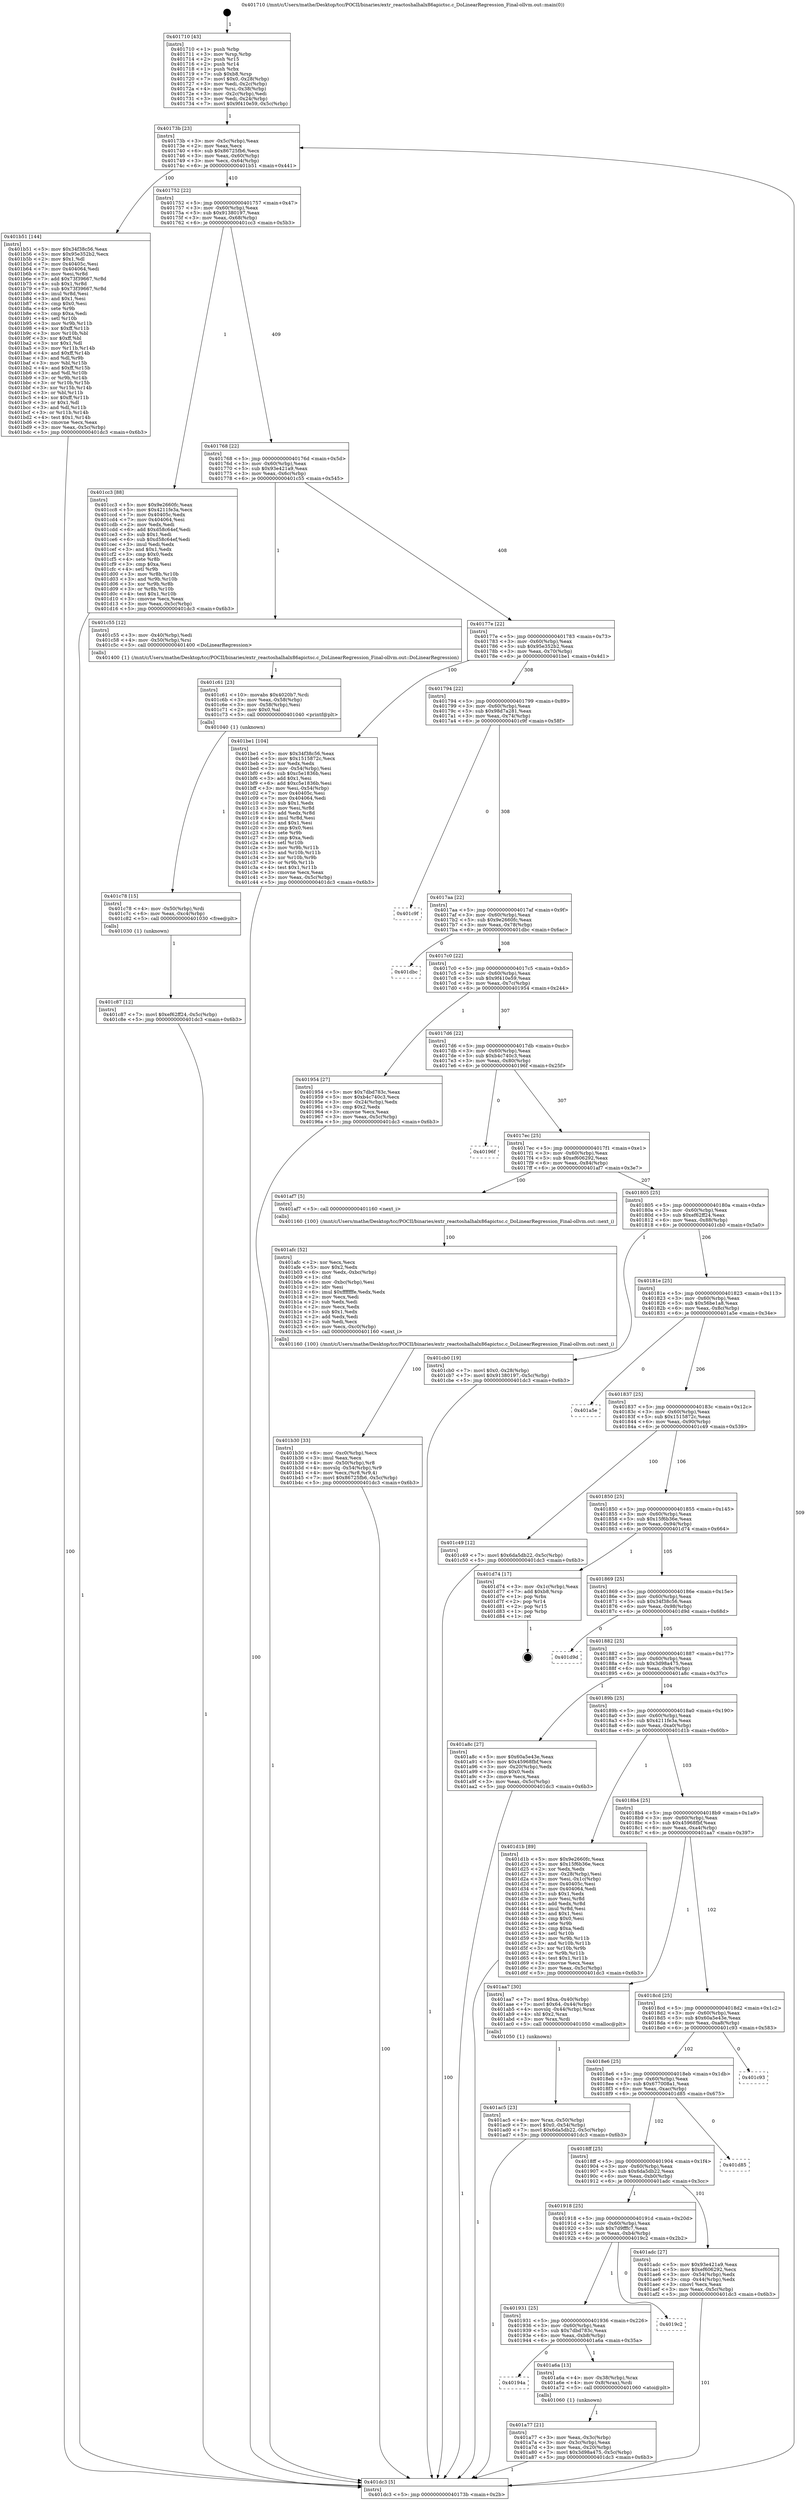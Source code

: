 digraph "0x401710" {
  label = "0x401710 (/mnt/c/Users/mathe/Desktop/tcc/POCII/binaries/extr_reactoshalhalx86apictsc.c_DoLinearRegression_Final-ollvm.out::main(0))"
  labelloc = "t"
  node[shape=record]

  Entry [label="",width=0.3,height=0.3,shape=circle,fillcolor=black,style=filled]
  "0x40173b" [label="{
     0x40173b [23]\l
     | [instrs]\l
     &nbsp;&nbsp;0x40173b \<+3\>: mov -0x5c(%rbp),%eax\l
     &nbsp;&nbsp;0x40173e \<+2\>: mov %eax,%ecx\l
     &nbsp;&nbsp;0x401740 \<+6\>: sub $0x86725fb6,%ecx\l
     &nbsp;&nbsp;0x401746 \<+3\>: mov %eax,-0x60(%rbp)\l
     &nbsp;&nbsp;0x401749 \<+3\>: mov %ecx,-0x64(%rbp)\l
     &nbsp;&nbsp;0x40174c \<+6\>: je 0000000000401b51 \<main+0x441\>\l
  }"]
  "0x401b51" [label="{
     0x401b51 [144]\l
     | [instrs]\l
     &nbsp;&nbsp;0x401b51 \<+5\>: mov $0x34f38c56,%eax\l
     &nbsp;&nbsp;0x401b56 \<+5\>: mov $0x95e352b2,%ecx\l
     &nbsp;&nbsp;0x401b5b \<+2\>: mov $0x1,%dl\l
     &nbsp;&nbsp;0x401b5d \<+7\>: mov 0x40405c,%esi\l
     &nbsp;&nbsp;0x401b64 \<+7\>: mov 0x404064,%edi\l
     &nbsp;&nbsp;0x401b6b \<+3\>: mov %esi,%r8d\l
     &nbsp;&nbsp;0x401b6e \<+7\>: add $0x73f39667,%r8d\l
     &nbsp;&nbsp;0x401b75 \<+4\>: sub $0x1,%r8d\l
     &nbsp;&nbsp;0x401b79 \<+7\>: sub $0x73f39667,%r8d\l
     &nbsp;&nbsp;0x401b80 \<+4\>: imul %r8d,%esi\l
     &nbsp;&nbsp;0x401b84 \<+3\>: and $0x1,%esi\l
     &nbsp;&nbsp;0x401b87 \<+3\>: cmp $0x0,%esi\l
     &nbsp;&nbsp;0x401b8a \<+4\>: sete %r9b\l
     &nbsp;&nbsp;0x401b8e \<+3\>: cmp $0xa,%edi\l
     &nbsp;&nbsp;0x401b91 \<+4\>: setl %r10b\l
     &nbsp;&nbsp;0x401b95 \<+3\>: mov %r9b,%r11b\l
     &nbsp;&nbsp;0x401b98 \<+4\>: xor $0xff,%r11b\l
     &nbsp;&nbsp;0x401b9c \<+3\>: mov %r10b,%bl\l
     &nbsp;&nbsp;0x401b9f \<+3\>: xor $0xff,%bl\l
     &nbsp;&nbsp;0x401ba2 \<+3\>: xor $0x1,%dl\l
     &nbsp;&nbsp;0x401ba5 \<+3\>: mov %r11b,%r14b\l
     &nbsp;&nbsp;0x401ba8 \<+4\>: and $0xff,%r14b\l
     &nbsp;&nbsp;0x401bac \<+3\>: and %dl,%r9b\l
     &nbsp;&nbsp;0x401baf \<+3\>: mov %bl,%r15b\l
     &nbsp;&nbsp;0x401bb2 \<+4\>: and $0xff,%r15b\l
     &nbsp;&nbsp;0x401bb6 \<+3\>: and %dl,%r10b\l
     &nbsp;&nbsp;0x401bb9 \<+3\>: or %r9b,%r14b\l
     &nbsp;&nbsp;0x401bbc \<+3\>: or %r10b,%r15b\l
     &nbsp;&nbsp;0x401bbf \<+3\>: xor %r15b,%r14b\l
     &nbsp;&nbsp;0x401bc2 \<+3\>: or %bl,%r11b\l
     &nbsp;&nbsp;0x401bc5 \<+4\>: xor $0xff,%r11b\l
     &nbsp;&nbsp;0x401bc9 \<+3\>: or $0x1,%dl\l
     &nbsp;&nbsp;0x401bcc \<+3\>: and %dl,%r11b\l
     &nbsp;&nbsp;0x401bcf \<+3\>: or %r11b,%r14b\l
     &nbsp;&nbsp;0x401bd2 \<+4\>: test $0x1,%r14b\l
     &nbsp;&nbsp;0x401bd6 \<+3\>: cmovne %ecx,%eax\l
     &nbsp;&nbsp;0x401bd9 \<+3\>: mov %eax,-0x5c(%rbp)\l
     &nbsp;&nbsp;0x401bdc \<+5\>: jmp 0000000000401dc3 \<main+0x6b3\>\l
  }"]
  "0x401752" [label="{
     0x401752 [22]\l
     | [instrs]\l
     &nbsp;&nbsp;0x401752 \<+5\>: jmp 0000000000401757 \<main+0x47\>\l
     &nbsp;&nbsp;0x401757 \<+3\>: mov -0x60(%rbp),%eax\l
     &nbsp;&nbsp;0x40175a \<+5\>: sub $0x91380197,%eax\l
     &nbsp;&nbsp;0x40175f \<+3\>: mov %eax,-0x68(%rbp)\l
     &nbsp;&nbsp;0x401762 \<+6\>: je 0000000000401cc3 \<main+0x5b3\>\l
  }"]
  Exit [label="",width=0.3,height=0.3,shape=circle,fillcolor=black,style=filled,peripheries=2]
  "0x401cc3" [label="{
     0x401cc3 [88]\l
     | [instrs]\l
     &nbsp;&nbsp;0x401cc3 \<+5\>: mov $0x9e2660fc,%eax\l
     &nbsp;&nbsp;0x401cc8 \<+5\>: mov $0x4211fe3a,%ecx\l
     &nbsp;&nbsp;0x401ccd \<+7\>: mov 0x40405c,%edx\l
     &nbsp;&nbsp;0x401cd4 \<+7\>: mov 0x404064,%esi\l
     &nbsp;&nbsp;0x401cdb \<+2\>: mov %edx,%edi\l
     &nbsp;&nbsp;0x401cdd \<+6\>: add $0xd58c64ef,%edi\l
     &nbsp;&nbsp;0x401ce3 \<+3\>: sub $0x1,%edi\l
     &nbsp;&nbsp;0x401ce6 \<+6\>: sub $0xd58c64ef,%edi\l
     &nbsp;&nbsp;0x401cec \<+3\>: imul %edi,%edx\l
     &nbsp;&nbsp;0x401cef \<+3\>: and $0x1,%edx\l
     &nbsp;&nbsp;0x401cf2 \<+3\>: cmp $0x0,%edx\l
     &nbsp;&nbsp;0x401cf5 \<+4\>: sete %r8b\l
     &nbsp;&nbsp;0x401cf9 \<+3\>: cmp $0xa,%esi\l
     &nbsp;&nbsp;0x401cfc \<+4\>: setl %r9b\l
     &nbsp;&nbsp;0x401d00 \<+3\>: mov %r8b,%r10b\l
     &nbsp;&nbsp;0x401d03 \<+3\>: and %r9b,%r10b\l
     &nbsp;&nbsp;0x401d06 \<+3\>: xor %r9b,%r8b\l
     &nbsp;&nbsp;0x401d09 \<+3\>: or %r8b,%r10b\l
     &nbsp;&nbsp;0x401d0c \<+4\>: test $0x1,%r10b\l
     &nbsp;&nbsp;0x401d10 \<+3\>: cmovne %ecx,%eax\l
     &nbsp;&nbsp;0x401d13 \<+3\>: mov %eax,-0x5c(%rbp)\l
     &nbsp;&nbsp;0x401d16 \<+5\>: jmp 0000000000401dc3 \<main+0x6b3\>\l
  }"]
  "0x401768" [label="{
     0x401768 [22]\l
     | [instrs]\l
     &nbsp;&nbsp;0x401768 \<+5\>: jmp 000000000040176d \<main+0x5d\>\l
     &nbsp;&nbsp;0x40176d \<+3\>: mov -0x60(%rbp),%eax\l
     &nbsp;&nbsp;0x401770 \<+5\>: sub $0x93e421a9,%eax\l
     &nbsp;&nbsp;0x401775 \<+3\>: mov %eax,-0x6c(%rbp)\l
     &nbsp;&nbsp;0x401778 \<+6\>: je 0000000000401c55 \<main+0x545\>\l
  }"]
  "0x401c87" [label="{
     0x401c87 [12]\l
     | [instrs]\l
     &nbsp;&nbsp;0x401c87 \<+7\>: movl $0xef62ff24,-0x5c(%rbp)\l
     &nbsp;&nbsp;0x401c8e \<+5\>: jmp 0000000000401dc3 \<main+0x6b3\>\l
  }"]
  "0x401c55" [label="{
     0x401c55 [12]\l
     | [instrs]\l
     &nbsp;&nbsp;0x401c55 \<+3\>: mov -0x40(%rbp),%edi\l
     &nbsp;&nbsp;0x401c58 \<+4\>: mov -0x50(%rbp),%rsi\l
     &nbsp;&nbsp;0x401c5c \<+5\>: call 0000000000401400 \<DoLinearRegression\>\l
     | [calls]\l
     &nbsp;&nbsp;0x401400 \{1\} (/mnt/c/Users/mathe/Desktop/tcc/POCII/binaries/extr_reactoshalhalx86apictsc.c_DoLinearRegression_Final-ollvm.out::DoLinearRegression)\l
  }"]
  "0x40177e" [label="{
     0x40177e [22]\l
     | [instrs]\l
     &nbsp;&nbsp;0x40177e \<+5\>: jmp 0000000000401783 \<main+0x73\>\l
     &nbsp;&nbsp;0x401783 \<+3\>: mov -0x60(%rbp),%eax\l
     &nbsp;&nbsp;0x401786 \<+5\>: sub $0x95e352b2,%eax\l
     &nbsp;&nbsp;0x40178b \<+3\>: mov %eax,-0x70(%rbp)\l
     &nbsp;&nbsp;0x40178e \<+6\>: je 0000000000401be1 \<main+0x4d1\>\l
  }"]
  "0x401c78" [label="{
     0x401c78 [15]\l
     | [instrs]\l
     &nbsp;&nbsp;0x401c78 \<+4\>: mov -0x50(%rbp),%rdi\l
     &nbsp;&nbsp;0x401c7c \<+6\>: mov %eax,-0xc4(%rbp)\l
     &nbsp;&nbsp;0x401c82 \<+5\>: call 0000000000401030 \<free@plt\>\l
     | [calls]\l
     &nbsp;&nbsp;0x401030 \{1\} (unknown)\l
  }"]
  "0x401be1" [label="{
     0x401be1 [104]\l
     | [instrs]\l
     &nbsp;&nbsp;0x401be1 \<+5\>: mov $0x34f38c56,%eax\l
     &nbsp;&nbsp;0x401be6 \<+5\>: mov $0x1515872c,%ecx\l
     &nbsp;&nbsp;0x401beb \<+2\>: xor %edx,%edx\l
     &nbsp;&nbsp;0x401bed \<+3\>: mov -0x54(%rbp),%esi\l
     &nbsp;&nbsp;0x401bf0 \<+6\>: sub $0xc5e1836b,%esi\l
     &nbsp;&nbsp;0x401bf6 \<+3\>: add $0x1,%esi\l
     &nbsp;&nbsp;0x401bf9 \<+6\>: add $0xc5e1836b,%esi\l
     &nbsp;&nbsp;0x401bff \<+3\>: mov %esi,-0x54(%rbp)\l
     &nbsp;&nbsp;0x401c02 \<+7\>: mov 0x40405c,%esi\l
     &nbsp;&nbsp;0x401c09 \<+7\>: mov 0x404064,%edi\l
     &nbsp;&nbsp;0x401c10 \<+3\>: sub $0x1,%edx\l
     &nbsp;&nbsp;0x401c13 \<+3\>: mov %esi,%r8d\l
     &nbsp;&nbsp;0x401c16 \<+3\>: add %edx,%r8d\l
     &nbsp;&nbsp;0x401c19 \<+4\>: imul %r8d,%esi\l
     &nbsp;&nbsp;0x401c1d \<+3\>: and $0x1,%esi\l
     &nbsp;&nbsp;0x401c20 \<+3\>: cmp $0x0,%esi\l
     &nbsp;&nbsp;0x401c23 \<+4\>: sete %r9b\l
     &nbsp;&nbsp;0x401c27 \<+3\>: cmp $0xa,%edi\l
     &nbsp;&nbsp;0x401c2a \<+4\>: setl %r10b\l
     &nbsp;&nbsp;0x401c2e \<+3\>: mov %r9b,%r11b\l
     &nbsp;&nbsp;0x401c31 \<+3\>: and %r10b,%r11b\l
     &nbsp;&nbsp;0x401c34 \<+3\>: xor %r10b,%r9b\l
     &nbsp;&nbsp;0x401c37 \<+3\>: or %r9b,%r11b\l
     &nbsp;&nbsp;0x401c3a \<+4\>: test $0x1,%r11b\l
     &nbsp;&nbsp;0x401c3e \<+3\>: cmovne %ecx,%eax\l
     &nbsp;&nbsp;0x401c41 \<+3\>: mov %eax,-0x5c(%rbp)\l
     &nbsp;&nbsp;0x401c44 \<+5\>: jmp 0000000000401dc3 \<main+0x6b3\>\l
  }"]
  "0x401794" [label="{
     0x401794 [22]\l
     | [instrs]\l
     &nbsp;&nbsp;0x401794 \<+5\>: jmp 0000000000401799 \<main+0x89\>\l
     &nbsp;&nbsp;0x401799 \<+3\>: mov -0x60(%rbp),%eax\l
     &nbsp;&nbsp;0x40179c \<+5\>: sub $0x98d7a281,%eax\l
     &nbsp;&nbsp;0x4017a1 \<+3\>: mov %eax,-0x74(%rbp)\l
     &nbsp;&nbsp;0x4017a4 \<+6\>: je 0000000000401c9f \<main+0x58f\>\l
  }"]
  "0x401c61" [label="{
     0x401c61 [23]\l
     | [instrs]\l
     &nbsp;&nbsp;0x401c61 \<+10\>: movabs $0x4020b7,%rdi\l
     &nbsp;&nbsp;0x401c6b \<+3\>: mov %eax,-0x58(%rbp)\l
     &nbsp;&nbsp;0x401c6e \<+3\>: mov -0x58(%rbp),%esi\l
     &nbsp;&nbsp;0x401c71 \<+2\>: mov $0x0,%al\l
     &nbsp;&nbsp;0x401c73 \<+5\>: call 0000000000401040 \<printf@plt\>\l
     | [calls]\l
     &nbsp;&nbsp;0x401040 \{1\} (unknown)\l
  }"]
  "0x401c9f" [label="{
     0x401c9f\l
  }", style=dashed]
  "0x4017aa" [label="{
     0x4017aa [22]\l
     | [instrs]\l
     &nbsp;&nbsp;0x4017aa \<+5\>: jmp 00000000004017af \<main+0x9f\>\l
     &nbsp;&nbsp;0x4017af \<+3\>: mov -0x60(%rbp),%eax\l
     &nbsp;&nbsp;0x4017b2 \<+5\>: sub $0x9e2660fc,%eax\l
     &nbsp;&nbsp;0x4017b7 \<+3\>: mov %eax,-0x78(%rbp)\l
     &nbsp;&nbsp;0x4017ba \<+6\>: je 0000000000401dbc \<main+0x6ac\>\l
  }"]
  "0x401b30" [label="{
     0x401b30 [33]\l
     | [instrs]\l
     &nbsp;&nbsp;0x401b30 \<+6\>: mov -0xc0(%rbp),%ecx\l
     &nbsp;&nbsp;0x401b36 \<+3\>: imul %eax,%ecx\l
     &nbsp;&nbsp;0x401b39 \<+4\>: mov -0x50(%rbp),%r8\l
     &nbsp;&nbsp;0x401b3d \<+4\>: movslq -0x54(%rbp),%r9\l
     &nbsp;&nbsp;0x401b41 \<+4\>: mov %ecx,(%r8,%r9,4)\l
     &nbsp;&nbsp;0x401b45 \<+7\>: movl $0x86725fb6,-0x5c(%rbp)\l
     &nbsp;&nbsp;0x401b4c \<+5\>: jmp 0000000000401dc3 \<main+0x6b3\>\l
  }"]
  "0x401dbc" [label="{
     0x401dbc\l
  }", style=dashed]
  "0x4017c0" [label="{
     0x4017c0 [22]\l
     | [instrs]\l
     &nbsp;&nbsp;0x4017c0 \<+5\>: jmp 00000000004017c5 \<main+0xb5\>\l
     &nbsp;&nbsp;0x4017c5 \<+3\>: mov -0x60(%rbp),%eax\l
     &nbsp;&nbsp;0x4017c8 \<+5\>: sub $0x9f410e59,%eax\l
     &nbsp;&nbsp;0x4017cd \<+3\>: mov %eax,-0x7c(%rbp)\l
     &nbsp;&nbsp;0x4017d0 \<+6\>: je 0000000000401954 \<main+0x244\>\l
  }"]
  "0x401afc" [label="{
     0x401afc [52]\l
     | [instrs]\l
     &nbsp;&nbsp;0x401afc \<+2\>: xor %ecx,%ecx\l
     &nbsp;&nbsp;0x401afe \<+5\>: mov $0x2,%edx\l
     &nbsp;&nbsp;0x401b03 \<+6\>: mov %edx,-0xbc(%rbp)\l
     &nbsp;&nbsp;0x401b09 \<+1\>: cltd\l
     &nbsp;&nbsp;0x401b0a \<+6\>: mov -0xbc(%rbp),%esi\l
     &nbsp;&nbsp;0x401b10 \<+2\>: idiv %esi\l
     &nbsp;&nbsp;0x401b12 \<+6\>: imul $0xfffffffe,%edx,%edx\l
     &nbsp;&nbsp;0x401b18 \<+2\>: mov %ecx,%edi\l
     &nbsp;&nbsp;0x401b1a \<+2\>: sub %edx,%edi\l
     &nbsp;&nbsp;0x401b1c \<+2\>: mov %ecx,%edx\l
     &nbsp;&nbsp;0x401b1e \<+3\>: sub $0x1,%edx\l
     &nbsp;&nbsp;0x401b21 \<+2\>: add %edx,%edi\l
     &nbsp;&nbsp;0x401b23 \<+2\>: sub %edi,%ecx\l
     &nbsp;&nbsp;0x401b25 \<+6\>: mov %ecx,-0xc0(%rbp)\l
     &nbsp;&nbsp;0x401b2b \<+5\>: call 0000000000401160 \<next_i\>\l
     | [calls]\l
     &nbsp;&nbsp;0x401160 \{100\} (/mnt/c/Users/mathe/Desktop/tcc/POCII/binaries/extr_reactoshalhalx86apictsc.c_DoLinearRegression_Final-ollvm.out::next_i)\l
  }"]
  "0x401954" [label="{
     0x401954 [27]\l
     | [instrs]\l
     &nbsp;&nbsp;0x401954 \<+5\>: mov $0x7dbd783c,%eax\l
     &nbsp;&nbsp;0x401959 \<+5\>: mov $0xb4c740c3,%ecx\l
     &nbsp;&nbsp;0x40195e \<+3\>: mov -0x24(%rbp),%edx\l
     &nbsp;&nbsp;0x401961 \<+3\>: cmp $0x2,%edx\l
     &nbsp;&nbsp;0x401964 \<+3\>: cmovne %ecx,%eax\l
     &nbsp;&nbsp;0x401967 \<+3\>: mov %eax,-0x5c(%rbp)\l
     &nbsp;&nbsp;0x40196a \<+5\>: jmp 0000000000401dc3 \<main+0x6b3\>\l
  }"]
  "0x4017d6" [label="{
     0x4017d6 [22]\l
     | [instrs]\l
     &nbsp;&nbsp;0x4017d6 \<+5\>: jmp 00000000004017db \<main+0xcb\>\l
     &nbsp;&nbsp;0x4017db \<+3\>: mov -0x60(%rbp),%eax\l
     &nbsp;&nbsp;0x4017de \<+5\>: sub $0xb4c740c3,%eax\l
     &nbsp;&nbsp;0x4017e3 \<+3\>: mov %eax,-0x80(%rbp)\l
     &nbsp;&nbsp;0x4017e6 \<+6\>: je 000000000040196f \<main+0x25f\>\l
  }"]
  "0x401dc3" [label="{
     0x401dc3 [5]\l
     | [instrs]\l
     &nbsp;&nbsp;0x401dc3 \<+5\>: jmp 000000000040173b \<main+0x2b\>\l
  }"]
  "0x401710" [label="{
     0x401710 [43]\l
     | [instrs]\l
     &nbsp;&nbsp;0x401710 \<+1\>: push %rbp\l
     &nbsp;&nbsp;0x401711 \<+3\>: mov %rsp,%rbp\l
     &nbsp;&nbsp;0x401714 \<+2\>: push %r15\l
     &nbsp;&nbsp;0x401716 \<+2\>: push %r14\l
     &nbsp;&nbsp;0x401718 \<+1\>: push %rbx\l
     &nbsp;&nbsp;0x401719 \<+7\>: sub $0xb8,%rsp\l
     &nbsp;&nbsp;0x401720 \<+7\>: movl $0x0,-0x28(%rbp)\l
     &nbsp;&nbsp;0x401727 \<+3\>: mov %edi,-0x2c(%rbp)\l
     &nbsp;&nbsp;0x40172a \<+4\>: mov %rsi,-0x38(%rbp)\l
     &nbsp;&nbsp;0x40172e \<+3\>: mov -0x2c(%rbp),%edi\l
     &nbsp;&nbsp;0x401731 \<+3\>: mov %edi,-0x24(%rbp)\l
     &nbsp;&nbsp;0x401734 \<+7\>: movl $0x9f410e59,-0x5c(%rbp)\l
  }"]
  "0x401ac5" [label="{
     0x401ac5 [23]\l
     | [instrs]\l
     &nbsp;&nbsp;0x401ac5 \<+4\>: mov %rax,-0x50(%rbp)\l
     &nbsp;&nbsp;0x401ac9 \<+7\>: movl $0x0,-0x54(%rbp)\l
     &nbsp;&nbsp;0x401ad0 \<+7\>: movl $0x6da5db22,-0x5c(%rbp)\l
     &nbsp;&nbsp;0x401ad7 \<+5\>: jmp 0000000000401dc3 \<main+0x6b3\>\l
  }"]
  "0x40196f" [label="{
     0x40196f\l
  }", style=dashed]
  "0x4017ec" [label="{
     0x4017ec [25]\l
     | [instrs]\l
     &nbsp;&nbsp;0x4017ec \<+5\>: jmp 00000000004017f1 \<main+0xe1\>\l
     &nbsp;&nbsp;0x4017f1 \<+3\>: mov -0x60(%rbp),%eax\l
     &nbsp;&nbsp;0x4017f4 \<+5\>: sub $0xef606292,%eax\l
     &nbsp;&nbsp;0x4017f9 \<+6\>: mov %eax,-0x84(%rbp)\l
     &nbsp;&nbsp;0x4017ff \<+6\>: je 0000000000401af7 \<main+0x3e7\>\l
  }"]
  "0x401a77" [label="{
     0x401a77 [21]\l
     | [instrs]\l
     &nbsp;&nbsp;0x401a77 \<+3\>: mov %eax,-0x3c(%rbp)\l
     &nbsp;&nbsp;0x401a7a \<+3\>: mov -0x3c(%rbp),%eax\l
     &nbsp;&nbsp;0x401a7d \<+3\>: mov %eax,-0x20(%rbp)\l
     &nbsp;&nbsp;0x401a80 \<+7\>: movl $0x3d98a475,-0x5c(%rbp)\l
     &nbsp;&nbsp;0x401a87 \<+5\>: jmp 0000000000401dc3 \<main+0x6b3\>\l
  }"]
  "0x401af7" [label="{
     0x401af7 [5]\l
     | [instrs]\l
     &nbsp;&nbsp;0x401af7 \<+5\>: call 0000000000401160 \<next_i\>\l
     | [calls]\l
     &nbsp;&nbsp;0x401160 \{100\} (/mnt/c/Users/mathe/Desktop/tcc/POCII/binaries/extr_reactoshalhalx86apictsc.c_DoLinearRegression_Final-ollvm.out::next_i)\l
  }"]
  "0x401805" [label="{
     0x401805 [25]\l
     | [instrs]\l
     &nbsp;&nbsp;0x401805 \<+5\>: jmp 000000000040180a \<main+0xfa\>\l
     &nbsp;&nbsp;0x40180a \<+3\>: mov -0x60(%rbp),%eax\l
     &nbsp;&nbsp;0x40180d \<+5\>: sub $0xef62ff24,%eax\l
     &nbsp;&nbsp;0x401812 \<+6\>: mov %eax,-0x88(%rbp)\l
     &nbsp;&nbsp;0x401818 \<+6\>: je 0000000000401cb0 \<main+0x5a0\>\l
  }"]
  "0x40194a" [label="{
     0x40194a\l
  }", style=dashed]
  "0x401cb0" [label="{
     0x401cb0 [19]\l
     | [instrs]\l
     &nbsp;&nbsp;0x401cb0 \<+7\>: movl $0x0,-0x28(%rbp)\l
     &nbsp;&nbsp;0x401cb7 \<+7\>: movl $0x91380197,-0x5c(%rbp)\l
     &nbsp;&nbsp;0x401cbe \<+5\>: jmp 0000000000401dc3 \<main+0x6b3\>\l
  }"]
  "0x40181e" [label="{
     0x40181e [25]\l
     | [instrs]\l
     &nbsp;&nbsp;0x40181e \<+5\>: jmp 0000000000401823 \<main+0x113\>\l
     &nbsp;&nbsp;0x401823 \<+3\>: mov -0x60(%rbp),%eax\l
     &nbsp;&nbsp;0x401826 \<+5\>: sub $0x56be1a8,%eax\l
     &nbsp;&nbsp;0x40182b \<+6\>: mov %eax,-0x8c(%rbp)\l
     &nbsp;&nbsp;0x401831 \<+6\>: je 0000000000401a5e \<main+0x34e\>\l
  }"]
  "0x401a6a" [label="{
     0x401a6a [13]\l
     | [instrs]\l
     &nbsp;&nbsp;0x401a6a \<+4\>: mov -0x38(%rbp),%rax\l
     &nbsp;&nbsp;0x401a6e \<+4\>: mov 0x8(%rax),%rdi\l
     &nbsp;&nbsp;0x401a72 \<+5\>: call 0000000000401060 \<atoi@plt\>\l
     | [calls]\l
     &nbsp;&nbsp;0x401060 \{1\} (unknown)\l
  }"]
  "0x401a5e" [label="{
     0x401a5e\l
  }", style=dashed]
  "0x401837" [label="{
     0x401837 [25]\l
     | [instrs]\l
     &nbsp;&nbsp;0x401837 \<+5\>: jmp 000000000040183c \<main+0x12c\>\l
     &nbsp;&nbsp;0x40183c \<+3\>: mov -0x60(%rbp),%eax\l
     &nbsp;&nbsp;0x40183f \<+5\>: sub $0x1515872c,%eax\l
     &nbsp;&nbsp;0x401844 \<+6\>: mov %eax,-0x90(%rbp)\l
     &nbsp;&nbsp;0x40184a \<+6\>: je 0000000000401c49 \<main+0x539\>\l
  }"]
  "0x401931" [label="{
     0x401931 [25]\l
     | [instrs]\l
     &nbsp;&nbsp;0x401931 \<+5\>: jmp 0000000000401936 \<main+0x226\>\l
     &nbsp;&nbsp;0x401936 \<+3\>: mov -0x60(%rbp),%eax\l
     &nbsp;&nbsp;0x401939 \<+5\>: sub $0x7dbd783c,%eax\l
     &nbsp;&nbsp;0x40193e \<+6\>: mov %eax,-0xb8(%rbp)\l
     &nbsp;&nbsp;0x401944 \<+6\>: je 0000000000401a6a \<main+0x35a\>\l
  }"]
  "0x401c49" [label="{
     0x401c49 [12]\l
     | [instrs]\l
     &nbsp;&nbsp;0x401c49 \<+7\>: movl $0x6da5db22,-0x5c(%rbp)\l
     &nbsp;&nbsp;0x401c50 \<+5\>: jmp 0000000000401dc3 \<main+0x6b3\>\l
  }"]
  "0x401850" [label="{
     0x401850 [25]\l
     | [instrs]\l
     &nbsp;&nbsp;0x401850 \<+5\>: jmp 0000000000401855 \<main+0x145\>\l
     &nbsp;&nbsp;0x401855 \<+3\>: mov -0x60(%rbp),%eax\l
     &nbsp;&nbsp;0x401858 \<+5\>: sub $0x15f6b36e,%eax\l
     &nbsp;&nbsp;0x40185d \<+6\>: mov %eax,-0x94(%rbp)\l
     &nbsp;&nbsp;0x401863 \<+6\>: je 0000000000401d74 \<main+0x664\>\l
  }"]
  "0x4019c2" [label="{
     0x4019c2\l
  }", style=dashed]
  "0x401d74" [label="{
     0x401d74 [17]\l
     | [instrs]\l
     &nbsp;&nbsp;0x401d74 \<+3\>: mov -0x1c(%rbp),%eax\l
     &nbsp;&nbsp;0x401d77 \<+7\>: add $0xb8,%rsp\l
     &nbsp;&nbsp;0x401d7e \<+1\>: pop %rbx\l
     &nbsp;&nbsp;0x401d7f \<+2\>: pop %r14\l
     &nbsp;&nbsp;0x401d81 \<+2\>: pop %r15\l
     &nbsp;&nbsp;0x401d83 \<+1\>: pop %rbp\l
     &nbsp;&nbsp;0x401d84 \<+1\>: ret\l
  }"]
  "0x401869" [label="{
     0x401869 [25]\l
     | [instrs]\l
     &nbsp;&nbsp;0x401869 \<+5\>: jmp 000000000040186e \<main+0x15e\>\l
     &nbsp;&nbsp;0x40186e \<+3\>: mov -0x60(%rbp),%eax\l
     &nbsp;&nbsp;0x401871 \<+5\>: sub $0x34f38c56,%eax\l
     &nbsp;&nbsp;0x401876 \<+6\>: mov %eax,-0x98(%rbp)\l
     &nbsp;&nbsp;0x40187c \<+6\>: je 0000000000401d9d \<main+0x68d\>\l
  }"]
  "0x401918" [label="{
     0x401918 [25]\l
     | [instrs]\l
     &nbsp;&nbsp;0x401918 \<+5\>: jmp 000000000040191d \<main+0x20d\>\l
     &nbsp;&nbsp;0x40191d \<+3\>: mov -0x60(%rbp),%eax\l
     &nbsp;&nbsp;0x401920 \<+5\>: sub $0x7d9fffc7,%eax\l
     &nbsp;&nbsp;0x401925 \<+6\>: mov %eax,-0xb4(%rbp)\l
     &nbsp;&nbsp;0x40192b \<+6\>: je 00000000004019c2 \<main+0x2b2\>\l
  }"]
  "0x401d9d" [label="{
     0x401d9d\l
  }", style=dashed]
  "0x401882" [label="{
     0x401882 [25]\l
     | [instrs]\l
     &nbsp;&nbsp;0x401882 \<+5\>: jmp 0000000000401887 \<main+0x177\>\l
     &nbsp;&nbsp;0x401887 \<+3\>: mov -0x60(%rbp),%eax\l
     &nbsp;&nbsp;0x40188a \<+5\>: sub $0x3d98a475,%eax\l
     &nbsp;&nbsp;0x40188f \<+6\>: mov %eax,-0x9c(%rbp)\l
     &nbsp;&nbsp;0x401895 \<+6\>: je 0000000000401a8c \<main+0x37c\>\l
  }"]
  "0x401adc" [label="{
     0x401adc [27]\l
     | [instrs]\l
     &nbsp;&nbsp;0x401adc \<+5\>: mov $0x93e421a9,%eax\l
     &nbsp;&nbsp;0x401ae1 \<+5\>: mov $0xef606292,%ecx\l
     &nbsp;&nbsp;0x401ae6 \<+3\>: mov -0x54(%rbp),%edx\l
     &nbsp;&nbsp;0x401ae9 \<+3\>: cmp -0x44(%rbp),%edx\l
     &nbsp;&nbsp;0x401aec \<+3\>: cmovl %ecx,%eax\l
     &nbsp;&nbsp;0x401aef \<+3\>: mov %eax,-0x5c(%rbp)\l
     &nbsp;&nbsp;0x401af2 \<+5\>: jmp 0000000000401dc3 \<main+0x6b3\>\l
  }"]
  "0x401a8c" [label="{
     0x401a8c [27]\l
     | [instrs]\l
     &nbsp;&nbsp;0x401a8c \<+5\>: mov $0x60a5e43e,%eax\l
     &nbsp;&nbsp;0x401a91 \<+5\>: mov $0x45968fbf,%ecx\l
     &nbsp;&nbsp;0x401a96 \<+3\>: mov -0x20(%rbp),%edx\l
     &nbsp;&nbsp;0x401a99 \<+3\>: cmp $0x0,%edx\l
     &nbsp;&nbsp;0x401a9c \<+3\>: cmove %ecx,%eax\l
     &nbsp;&nbsp;0x401a9f \<+3\>: mov %eax,-0x5c(%rbp)\l
     &nbsp;&nbsp;0x401aa2 \<+5\>: jmp 0000000000401dc3 \<main+0x6b3\>\l
  }"]
  "0x40189b" [label="{
     0x40189b [25]\l
     | [instrs]\l
     &nbsp;&nbsp;0x40189b \<+5\>: jmp 00000000004018a0 \<main+0x190\>\l
     &nbsp;&nbsp;0x4018a0 \<+3\>: mov -0x60(%rbp),%eax\l
     &nbsp;&nbsp;0x4018a3 \<+5\>: sub $0x4211fe3a,%eax\l
     &nbsp;&nbsp;0x4018a8 \<+6\>: mov %eax,-0xa0(%rbp)\l
     &nbsp;&nbsp;0x4018ae \<+6\>: je 0000000000401d1b \<main+0x60b\>\l
  }"]
  "0x4018ff" [label="{
     0x4018ff [25]\l
     | [instrs]\l
     &nbsp;&nbsp;0x4018ff \<+5\>: jmp 0000000000401904 \<main+0x1f4\>\l
     &nbsp;&nbsp;0x401904 \<+3\>: mov -0x60(%rbp),%eax\l
     &nbsp;&nbsp;0x401907 \<+5\>: sub $0x6da5db22,%eax\l
     &nbsp;&nbsp;0x40190c \<+6\>: mov %eax,-0xb0(%rbp)\l
     &nbsp;&nbsp;0x401912 \<+6\>: je 0000000000401adc \<main+0x3cc\>\l
  }"]
  "0x401d1b" [label="{
     0x401d1b [89]\l
     | [instrs]\l
     &nbsp;&nbsp;0x401d1b \<+5\>: mov $0x9e2660fc,%eax\l
     &nbsp;&nbsp;0x401d20 \<+5\>: mov $0x15f6b36e,%ecx\l
     &nbsp;&nbsp;0x401d25 \<+2\>: xor %edx,%edx\l
     &nbsp;&nbsp;0x401d27 \<+3\>: mov -0x28(%rbp),%esi\l
     &nbsp;&nbsp;0x401d2a \<+3\>: mov %esi,-0x1c(%rbp)\l
     &nbsp;&nbsp;0x401d2d \<+7\>: mov 0x40405c,%esi\l
     &nbsp;&nbsp;0x401d34 \<+7\>: mov 0x404064,%edi\l
     &nbsp;&nbsp;0x401d3b \<+3\>: sub $0x1,%edx\l
     &nbsp;&nbsp;0x401d3e \<+3\>: mov %esi,%r8d\l
     &nbsp;&nbsp;0x401d41 \<+3\>: add %edx,%r8d\l
     &nbsp;&nbsp;0x401d44 \<+4\>: imul %r8d,%esi\l
     &nbsp;&nbsp;0x401d48 \<+3\>: and $0x1,%esi\l
     &nbsp;&nbsp;0x401d4b \<+3\>: cmp $0x0,%esi\l
     &nbsp;&nbsp;0x401d4e \<+4\>: sete %r9b\l
     &nbsp;&nbsp;0x401d52 \<+3\>: cmp $0xa,%edi\l
     &nbsp;&nbsp;0x401d55 \<+4\>: setl %r10b\l
     &nbsp;&nbsp;0x401d59 \<+3\>: mov %r9b,%r11b\l
     &nbsp;&nbsp;0x401d5c \<+3\>: and %r10b,%r11b\l
     &nbsp;&nbsp;0x401d5f \<+3\>: xor %r10b,%r9b\l
     &nbsp;&nbsp;0x401d62 \<+3\>: or %r9b,%r11b\l
     &nbsp;&nbsp;0x401d65 \<+4\>: test $0x1,%r11b\l
     &nbsp;&nbsp;0x401d69 \<+3\>: cmovne %ecx,%eax\l
     &nbsp;&nbsp;0x401d6c \<+3\>: mov %eax,-0x5c(%rbp)\l
     &nbsp;&nbsp;0x401d6f \<+5\>: jmp 0000000000401dc3 \<main+0x6b3\>\l
  }"]
  "0x4018b4" [label="{
     0x4018b4 [25]\l
     | [instrs]\l
     &nbsp;&nbsp;0x4018b4 \<+5\>: jmp 00000000004018b9 \<main+0x1a9\>\l
     &nbsp;&nbsp;0x4018b9 \<+3\>: mov -0x60(%rbp),%eax\l
     &nbsp;&nbsp;0x4018bc \<+5\>: sub $0x45968fbf,%eax\l
     &nbsp;&nbsp;0x4018c1 \<+6\>: mov %eax,-0xa4(%rbp)\l
     &nbsp;&nbsp;0x4018c7 \<+6\>: je 0000000000401aa7 \<main+0x397\>\l
  }"]
  "0x401d85" [label="{
     0x401d85\l
  }", style=dashed]
  "0x401aa7" [label="{
     0x401aa7 [30]\l
     | [instrs]\l
     &nbsp;&nbsp;0x401aa7 \<+7\>: movl $0xa,-0x40(%rbp)\l
     &nbsp;&nbsp;0x401aae \<+7\>: movl $0x64,-0x44(%rbp)\l
     &nbsp;&nbsp;0x401ab5 \<+4\>: movslq -0x44(%rbp),%rax\l
     &nbsp;&nbsp;0x401ab9 \<+4\>: shl $0x2,%rax\l
     &nbsp;&nbsp;0x401abd \<+3\>: mov %rax,%rdi\l
     &nbsp;&nbsp;0x401ac0 \<+5\>: call 0000000000401050 \<malloc@plt\>\l
     | [calls]\l
     &nbsp;&nbsp;0x401050 \{1\} (unknown)\l
  }"]
  "0x4018cd" [label="{
     0x4018cd [25]\l
     | [instrs]\l
     &nbsp;&nbsp;0x4018cd \<+5\>: jmp 00000000004018d2 \<main+0x1c2\>\l
     &nbsp;&nbsp;0x4018d2 \<+3\>: mov -0x60(%rbp),%eax\l
     &nbsp;&nbsp;0x4018d5 \<+5\>: sub $0x60a5e43e,%eax\l
     &nbsp;&nbsp;0x4018da \<+6\>: mov %eax,-0xa8(%rbp)\l
     &nbsp;&nbsp;0x4018e0 \<+6\>: je 0000000000401c93 \<main+0x583\>\l
  }"]
  "0x4018e6" [label="{
     0x4018e6 [25]\l
     | [instrs]\l
     &nbsp;&nbsp;0x4018e6 \<+5\>: jmp 00000000004018eb \<main+0x1db\>\l
     &nbsp;&nbsp;0x4018eb \<+3\>: mov -0x60(%rbp),%eax\l
     &nbsp;&nbsp;0x4018ee \<+5\>: sub $0x677008a1,%eax\l
     &nbsp;&nbsp;0x4018f3 \<+6\>: mov %eax,-0xac(%rbp)\l
     &nbsp;&nbsp;0x4018f9 \<+6\>: je 0000000000401d85 \<main+0x675\>\l
  }"]
  "0x401c93" [label="{
     0x401c93\l
  }", style=dashed]
  Entry -> "0x401710" [label=" 1"]
  "0x40173b" -> "0x401b51" [label=" 100"]
  "0x40173b" -> "0x401752" [label=" 410"]
  "0x401d74" -> Exit [label=" 1"]
  "0x401752" -> "0x401cc3" [label=" 1"]
  "0x401752" -> "0x401768" [label=" 409"]
  "0x401d1b" -> "0x401dc3" [label=" 1"]
  "0x401768" -> "0x401c55" [label=" 1"]
  "0x401768" -> "0x40177e" [label=" 408"]
  "0x401cc3" -> "0x401dc3" [label=" 1"]
  "0x40177e" -> "0x401be1" [label=" 100"]
  "0x40177e" -> "0x401794" [label=" 308"]
  "0x401cb0" -> "0x401dc3" [label=" 1"]
  "0x401794" -> "0x401c9f" [label=" 0"]
  "0x401794" -> "0x4017aa" [label=" 308"]
  "0x401c87" -> "0x401dc3" [label=" 1"]
  "0x4017aa" -> "0x401dbc" [label=" 0"]
  "0x4017aa" -> "0x4017c0" [label=" 308"]
  "0x401c78" -> "0x401c87" [label=" 1"]
  "0x4017c0" -> "0x401954" [label=" 1"]
  "0x4017c0" -> "0x4017d6" [label=" 307"]
  "0x401954" -> "0x401dc3" [label=" 1"]
  "0x401710" -> "0x40173b" [label=" 1"]
  "0x401dc3" -> "0x40173b" [label=" 509"]
  "0x401c61" -> "0x401c78" [label=" 1"]
  "0x4017d6" -> "0x40196f" [label=" 0"]
  "0x4017d6" -> "0x4017ec" [label=" 307"]
  "0x401c55" -> "0x401c61" [label=" 1"]
  "0x4017ec" -> "0x401af7" [label=" 100"]
  "0x4017ec" -> "0x401805" [label=" 207"]
  "0x401c49" -> "0x401dc3" [label=" 100"]
  "0x401805" -> "0x401cb0" [label=" 1"]
  "0x401805" -> "0x40181e" [label=" 206"]
  "0x401be1" -> "0x401dc3" [label=" 100"]
  "0x40181e" -> "0x401a5e" [label=" 0"]
  "0x40181e" -> "0x401837" [label=" 206"]
  "0x401b51" -> "0x401dc3" [label=" 100"]
  "0x401837" -> "0x401c49" [label=" 100"]
  "0x401837" -> "0x401850" [label=" 106"]
  "0x401afc" -> "0x401b30" [label=" 100"]
  "0x401850" -> "0x401d74" [label=" 1"]
  "0x401850" -> "0x401869" [label=" 105"]
  "0x401af7" -> "0x401afc" [label=" 100"]
  "0x401869" -> "0x401d9d" [label=" 0"]
  "0x401869" -> "0x401882" [label=" 105"]
  "0x401ac5" -> "0x401dc3" [label=" 1"]
  "0x401882" -> "0x401a8c" [label=" 1"]
  "0x401882" -> "0x40189b" [label=" 104"]
  "0x401aa7" -> "0x401ac5" [label=" 1"]
  "0x40189b" -> "0x401d1b" [label=" 1"]
  "0x40189b" -> "0x4018b4" [label=" 103"]
  "0x401a77" -> "0x401dc3" [label=" 1"]
  "0x4018b4" -> "0x401aa7" [label=" 1"]
  "0x4018b4" -> "0x4018cd" [label=" 102"]
  "0x401a6a" -> "0x401a77" [label=" 1"]
  "0x4018cd" -> "0x401c93" [label=" 0"]
  "0x4018cd" -> "0x4018e6" [label=" 102"]
  "0x401931" -> "0x40194a" [label=" 0"]
  "0x4018e6" -> "0x401d85" [label=" 0"]
  "0x4018e6" -> "0x4018ff" [label=" 102"]
  "0x401a8c" -> "0x401dc3" [label=" 1"]
  "0x4018ff" -> "0x401adc" [label=" 101"]
  "0x4018ff" -> "0x401918" [label=" 1"]
  "0x401adc" -> "0x401dc3" [label=" 101"]
  "0x401918" -> "0x4019c2" [label=" 0"]
  "0x401918" -> "0x401931" [label=" 1"]
  "0x401b30" -> "0x401dc3" [label=" 100"]
  "0x401931" -> "0x401a6a" [label=" 1"]
}
